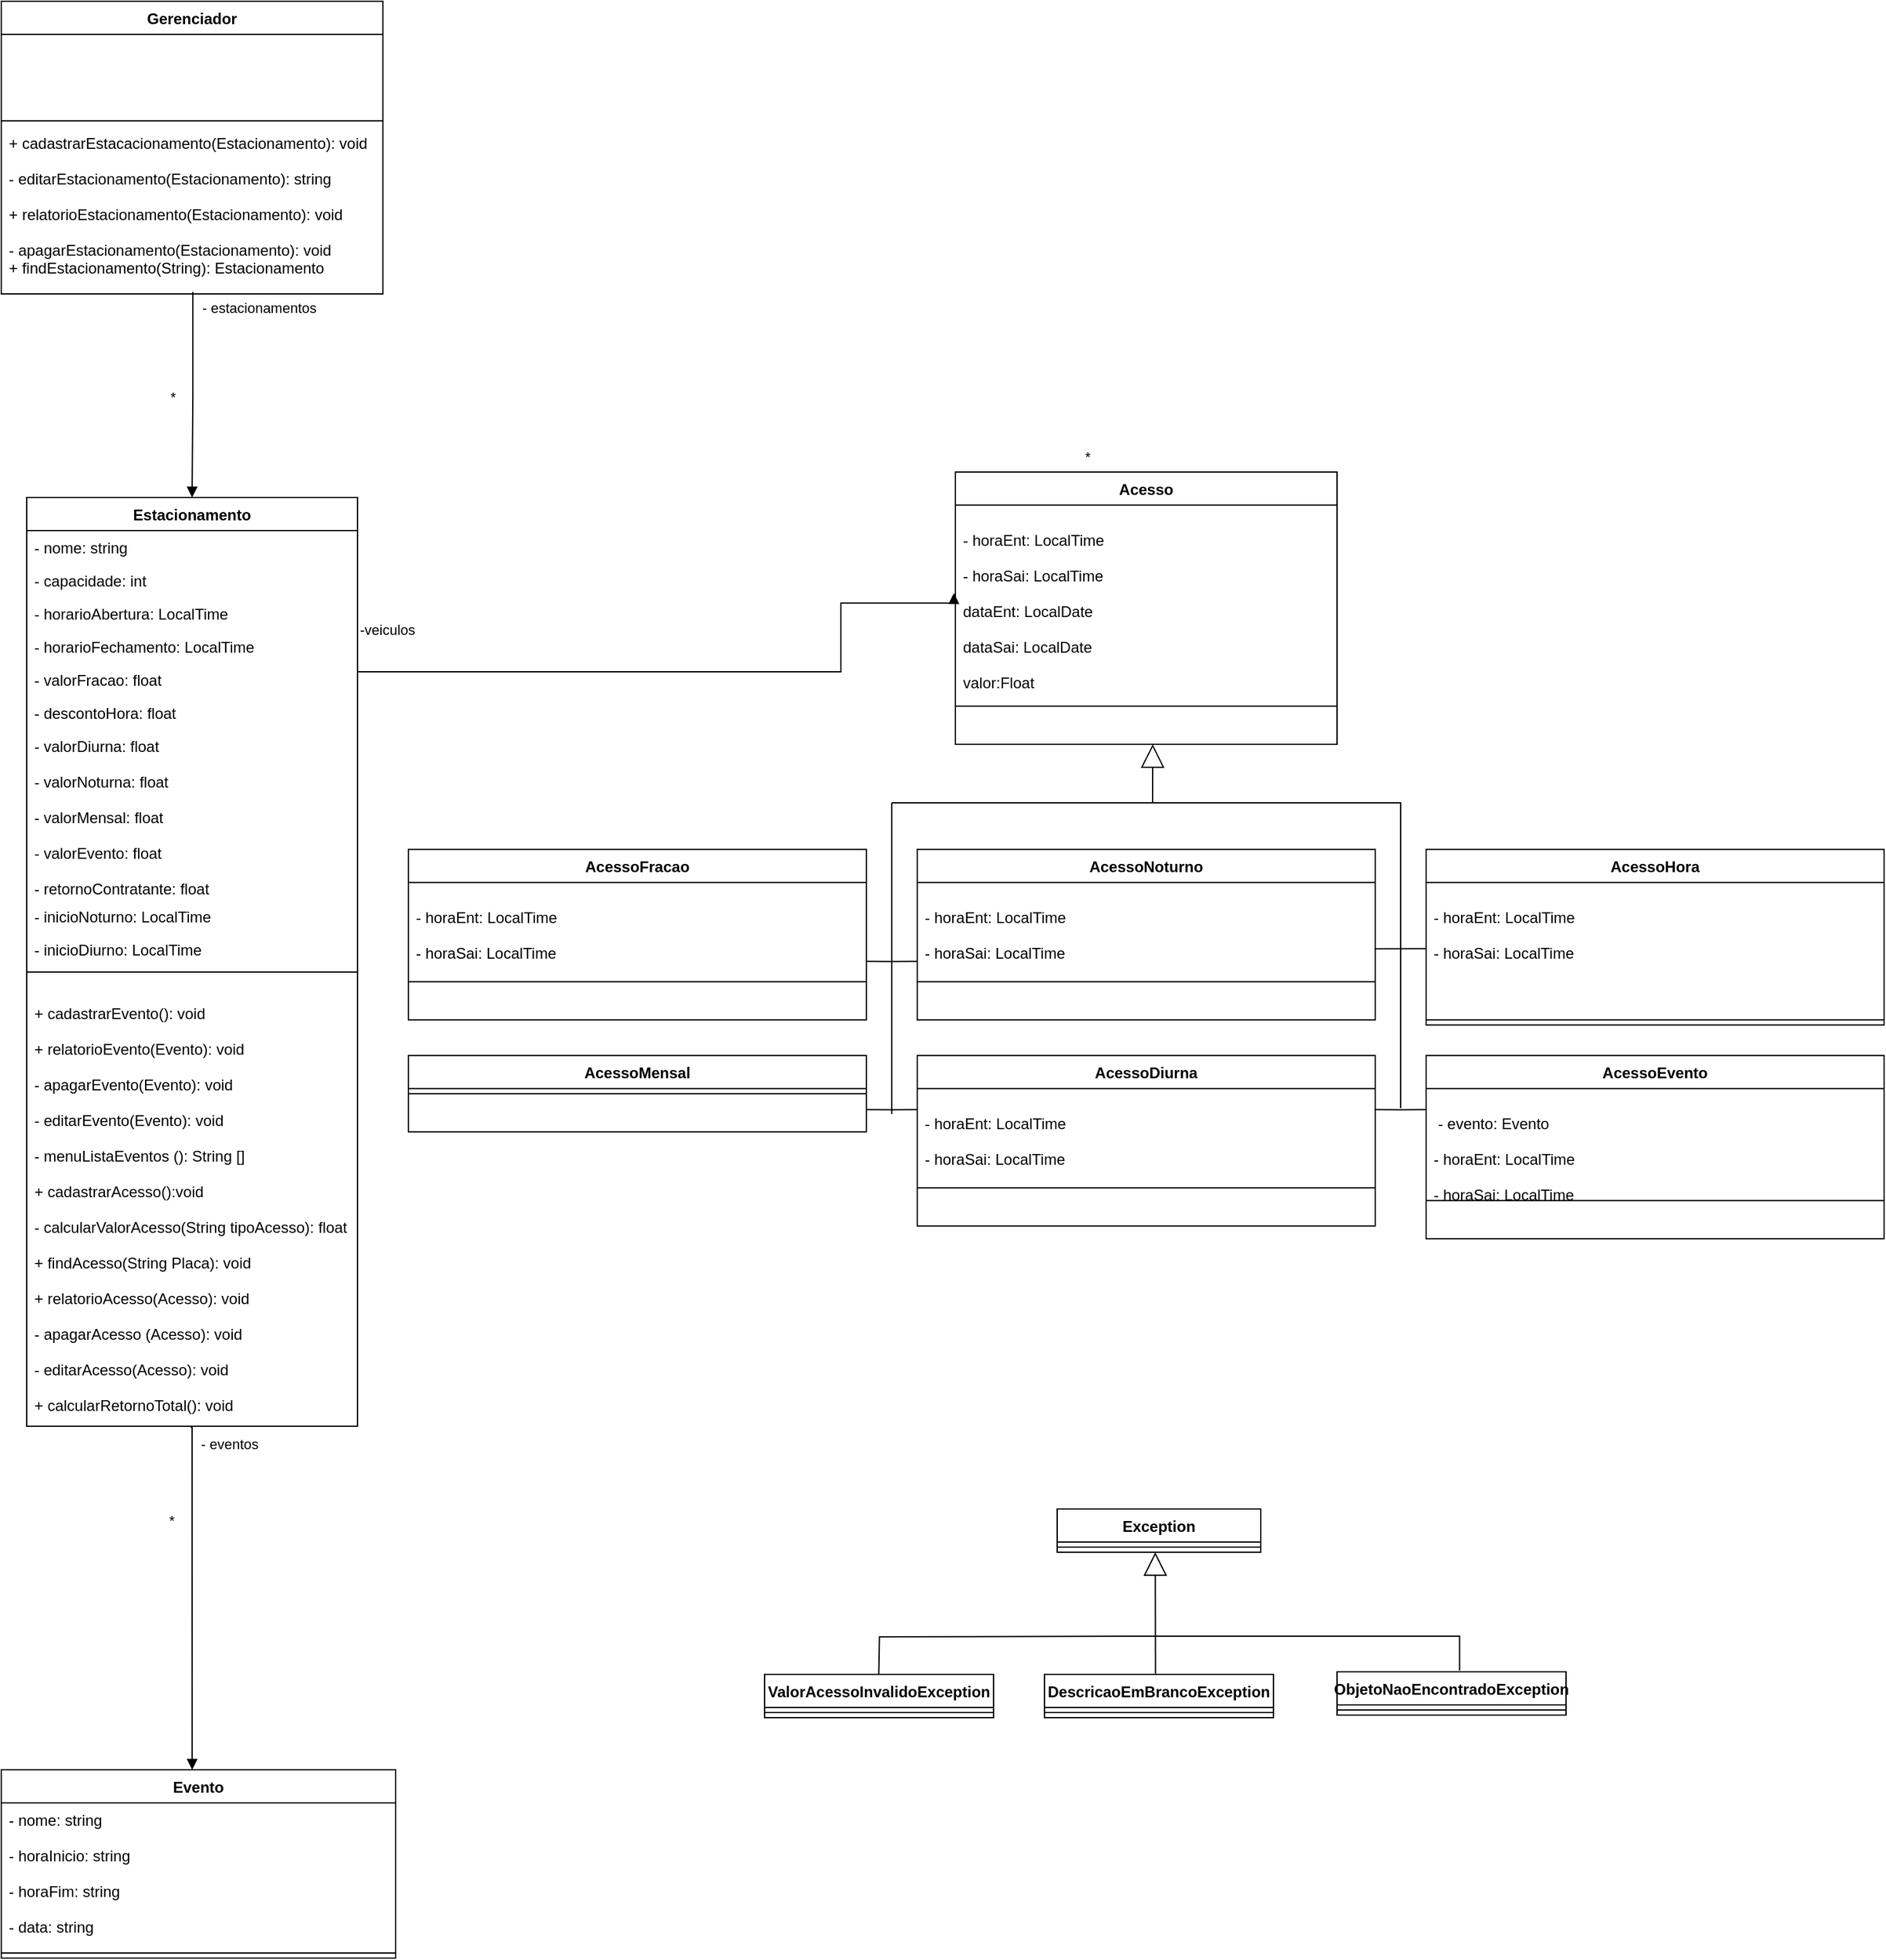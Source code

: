 <mxfile version="20.2.8" type="device" pages="2"><diagram id="n3HsWPKC9BcfrFoE6lrO" name="Classes"><mxGraphModel dx="2410" dy="1895" grid="1" gridSize="10" guides="1" tooltips="1" connect="1" arrows="1" fold="1" page="1" pageScale="1" pageWidth="827" pageHeight="1169" math="0" shadow="0"><root><mxCell id="0"/><mxCell id="1" parent="0"/><mxCell id="VxP2XsV1p8CQdQtkffWP-2" value="Estacionamento&#10;" style="swimlane;fontStyle=1;align=center;verticalAlign=top;childLayout=stackLayout;horizontal=1;startSize=26;horizontalStack=0;resizeParent=1;resizeParentMax=0;resizeLast=0;collapsible=1;marginBottom=0;" parent="1" vertex="1"><mxGeometry y="-210" width="260" height="730" as="geometry"/></mxCell><mxCell id="VxP2XsV1p8CQdQtkffWP-3" value="- nome: string" style="text;strokeColor=none;fillColor=none;align=left;verticalAlign=top;spacingLeft=4;spacingRight=4;overflow=hidden;rotatable=0;points=[[0,0.5],[1,0.5]];portConstraint=eastwest;" parent="VxP2XsV1p8CQdQtkffWP-2" vertex="1"><mxGeometry y="26" width="260" height="26" as="geometry"/></mxCell><mxCell id="VxP2XsV1p8CQdQtkffWP-10" value="- capacidade: int&#10;" style="text;strokeColor=none;fillColor=none;align=left;verticalAlign=top;spacingLeft=4;spacingRight=4;overflow=hidden;rotatable=0;points=[[0,0.5],[1,0.5]];portConstraint=eastwest;" parent="VxP2XsV1p8CQdQtkffWP-2" vertex="1"><mxGeometry y="52" width="260" height="26" as="geometry"/></mxCell><mxCell id="VxP2XsV1p8CQdQtkffWP-11" value="- horarioAbertura: LocalTime" style="text;strokeColor=none;fillColor=none;align=left;verticalAlign=top;spacingLeft=4;spacingRight=4;overflow=hidden;rotatable=0;points=[[0,0.5],[1,0.5]];portConstraint=eastwest;" parent="VxP2XsV1p8CQdQtkffWP-2" vertex="1"><mxGeometry y="78" width="260" height="26" as="geometry"/></mxCell><mxCell id="OJVXcZlJsAUgDRDbPujy-1" value="- horarioFechamento: LocalTime" style="text;strokeColor=none;fillColor=none;align=left;verticalAlign=top;spacingLeft=4;spacingRight=4;overflow=hidden;rotatable=0;points=[[0,0.5],[1,0.5]];portConstraint=eastwest;" parent="VxP2XsV1p8CQdQtkffWP-2" vertex="1"><mxGeometry y="104" width="260" height="26" as="geometry"/></mxCell><mxCell id="VxP2XsV1p8CQdQtkffWP-13" value="- valorFracao: float&#10;" style="text;strokeColor=none;fillColor=none;align=left;verticalAlign=top;spacingLeft=4;spacingRight=4;overflow=hidden;rotatable=0;points=[[0,0.5],[1,0.5]];portConstraint=eastwest;" parent="VxP2XsV1p8CQdQtkffWP-2" vertex="1"><mxGeometry y="130" width="260" height="26" as="geometry"/></mxCell><mxCell id="VxP2XsV1p8CQdQtkffWP-14" value="- descontoHora: float" style="text;strokeColor=none;fillColor=none;align=left;verticalAlign=top;spacingLeft=4;spacingRight=4;overflow=hidden;rotatable=0;points=[[0,0.5],[1,0.5]];portConstraint=eastwest;" parent="VxP2XsV1p8CQdQtkffWP-2" vertex="1"><mxGeometry y="156" width="260" height="26" as="geometry"/></mxCell><mxCell id="VxP2XsV1p8CQdQtkffWP-12" value="- valorDiurna: float&#10;&#10;- valorNoturna: float&#10;&#10;- valorMensal: float&#10;&#10;- valorEvento: float&#10;&#10;- retornoContratante: float&#10;&#10;" style="text;strokeColor=none;fillColor=none;align=left;verticalAlign=top;spacingLeft=4;spacingRight=4;overflow=hidden;rotatable=0;points=[[0,0.5],[1,0.5]];portConstraint=eastwest;" parent="VxP2XsV1p8CQdQtkffWP-2" vertex="1"><mxGeometry y="182" width="260" height="134" as="geometry"/></mxCell><mxCell id="zof1cizepwJFF0A06KsF-2" value="- inicioNoturno: LocalTime" style="text;strokeColor=none;fillColor=none;align=left;verticalAlign=top;spacingLeft=4;spacingRight=4;overflow=hidden;rotatable=0;points=[[0,0.5],[1,0.5]];portConstraint=eastwest;" parent="VxP2XsV1p8CQdQtkffWP-2" vertex="1"><mxGeometry y="316" width="260" height="26" as="geometry"/></mxCell><mxCell id="zof1cizepwJFF0A06KsF-1" value="- inicioDiurno: LocalTime" style="text;strokeColor=none;fillColor=none;align=left;verticalAlign=top;spacingLeft=4;spacingRight=4;overflow=hidden;rotatable=0;points=[[0,0.5],[1,0.5]];portConstraint=eastwest;" parent="VxP2XsV1p8CQdQtkffWP-2" vertex="1"><mxGeometry y="342" width="260" height="26" as="geometry"/></mxCell><mxCell id="VxP2XsV1p8CQdQtkffWP-4" value="" style="line;strokeWidth=1;fillColor=none;align=left;verticalAlign=middle;spacingTop=-1;spacingLeft=3;spacingRight=3;rotatable=0;labelPosition=right;points=[];portConstraint=eastwest;" parent="VxP2XsV1p8CQdQtkffWP-2" vertex="1"><mxGeometry y="368" width="260" height="10" as="geometry"/></mxCell><mxCell id="VxP2XsV1p8CQdQtkffWP-5" value="&#10;+ cadastrarEvento(): void&#10;&#10;+ relatorioEvento(Evento): void&#10;&#10;- apagarEvento(Evento): void&#10;&#10;- editarEvento(Evento): void&#10;&#10;- menuListaEventos (): String []&#10;&#10;+ cadastrarAcesso():void&#10;&#10;- calcularValorAcesso(String tipoAcesso): float&#10;&#10;+ findAcesso(String Placa): void&#10;&#10;+ relatorioAcesso(Acesso): void&#10;&#10;- apagarAcesso (Acesso): void&#10;&#10;- editarAcesso(Acesso): void&#10;&#10;+ calcularRetornoTotal(): void" style="text;strokeColor=none;fillColor=none;align=left;verticalAlign=top;spacingLeft=4;spacingRight=4;overflow=hidden;rotatable=0;points=[[0,0.5],[1,0.5]];portConstraint=eastwest;" parent="VxP2XsV1p8CQdQtkffWP-2" vertex="1"><mxGeometry y="378" width="260" height="352" as="geometry"/></mxCell><mxCell id="y3Uu669ifDR9-FXE01mr-2" value="Acesso" style="swimlane;fontStyle=1;align=center;verticalAlign=top;childLayout=stackLayout;horizontal=1;startSize=26;horizontalStack=0;resizeParent=1;resizeParentMax=0;resizeLast=0;collapsible=1;marginBottom=0;" parent="1" vertex="1"><mxGeometry x="730" y="-230" width="300" height="214" as="geometry"/></mxCell><mxCell id="y3Uu669ifDR9-FXE01mr-3" value="&#10;- horaEnt: LocalTime&#10;&#10;- horaSai: LocalTime&#10;&#10;dataEnt: LocalDate&#10;&#10;dataSai: LocalDate&#10;&#10;valor:Float" style="text;strokeColor=none;fillColor=none;align=left;verticalAlign=top;spacingLeft=4;spacingRight=4;overflow=hidden;rotatable=0;points=[[0,0.5],[1,0.5]];portConstraint=eastwest;" parent="y3Uu669ifDR9-FXE01mr-2" vertex="1"><mxGeometry y="26" width="300" height="154" as="geometry"/></mxCell><mxCell id="y3Uu669ifDR9-FXE01mr-4" value="" style="line;strokeWidth=1;fillColor=none;align=left;verticalAlign=middle;spacingTop=-1;spacingLeft=3;spacingRight=3;rotatable=0;labelPosition=right;points=[];portConstraint=eastwest;" parent="y3Uu669ifDR9-FXE01mr-2" vertex="1"><mxGeometry y="180" width="300" height="8" as="geometry"/></mxCell><mxCell id="y3Uu669ifDR9-FXE01mr-5" value="&#10;&#10;" style="text;strokeColor=none;fillColor=none;align=left;verticalAlign=top;spacingLeft=4;spacingRight=4;overflow=hidden;rotatable=0;points=[[0,0.5],[1,0.5]];portConstraint=eastwest;" parent="y3Uu669ifDR9-FXE01mr-2" vertex="1"><mxGeometry y="188" width="300" height="26" as="geometry"/></mxCell><mxCell id="y3Uu669ifDR9-FXE01mr-6" value="-veiculos" style="endArrow=block;endFill=1;html=1;edgeStyle=orthogonalEdgeStyle;align=left;verticalAlign=top;rounded=0;exitX=1;exitY=0.5;exitDx=0;exitDy=0;entryX=-0.004;entryY=0.449;entryDx=0;entryDy=0;entryPerimeter=0;" parent="1" source="VxP2XsV1p8CQdQtkffWP-11" target="y3Uu669ifDR9-FXE01mr-3" edge="1"><mxGeometry x="-1" relative="1" as="geometry"><mxPoint x="180" y="140" as="sourcePoint"/><mxPoint x="710" y="-90" as="targetPoint"/><Array as="points"><mxPoint x="260" y="-73"/><mxPoint x="640" y="-73"/><mxPoint x="640" y="-127"/><mxPoint x="729" y="-127"/></Array></mxGeometry></mxCell><mxCell id="y3Uu669ifDR9-FXE01mr-7" value="*" style="edgeLabel;resizable=0;html=1;align=left;verticalAlign=bottom;" parent="y3Uu669ifDR9-FXE01mr-6" connectable="0" vertex="1"><mxGeometry x="-1" relative="1" as="geometry"><mxPoint x="570" y="-115" as="offset"/></mxGeometry></mxCell><mxCell id="y3Uu669ifDR9-FXE01mr-8" value="AcessoFracao" style="swimlane;fontStyle=1;align=center;verticalAlign=top;childLayout=stackLayout;horizontal=1;startSize=26;horizontalStack=0;resizeParent=1;resizeParentMax=0;resizeLast=0;collapsible=1;marginBottom=0;" parent="1" vertex="1"><mxGeometry x="300" y="66.67" width="360" height="134" as="geometry"/></mxCell><mxCell id="y3Uu669ifDR9-FXE01mr-9" value="&#10;- horaEnt: LocalTime&#10;&#10;- horaSai: LocalTime" style="text;strokeColor=none;fillColor=none;align=left;verticalAlign=top;spacingLeft=4;spacingRight=4;overflow=hidden;rotatable=0;points=[[0,0.5],[1,0.5]];portConstraint=eastwest;" parent="y3Uu669ifDR9-FXE01mr-8" vertex="1"><mxGeometry y="26" width="360" height="74" as="geometry"/></mxCell><mxCell id="y3Uu669ifDR9-FXE01mr-10" value="" style="line;strokeWidth=1;fillColor=none;align=left;verticalAlign=middle;spacingTop=-1;spacingLeft=3;spacingRight=3;rotatable=0;labelPosition=right;points=[];portConstraint=eastwest;" parent="y3Uu669ifDR9-FXE01mr-8" vertex="1"><mxGeometry y="100" width="360" height="8" as="geometry"/></mxCell><mxCell id="y3Uu669ifDR9-FXE01mr-11" value="&#10;&#10;" style="text;strokeColor=none;fillColor=none;align=left;verticalAlign=top;spacingLeft=4;spacingRight=4;overflow=hidden;rotatable=0;points=[[0,0.5],[1,0.5]];portConstraint=eastwest;" parent="y3Uu669ifDR9-FXE01mr-8" vertex="1"><mxGeometry y="108" width="360" height="26" as="geometry"/></mxCell><mxCell id="y3Uu669ifDR9-FXE01mr-12" value="AcessoNoturno" style="swimlane;fontStyle=1;align=center;verticalAlign=top;childLayout=stackLayout;horizontal=1;startSize=26;horizontalStack=0;resizeParent=1;resizeParentMax=0;resizeLast=0;collapsible=1;marginBottom=0;" parent="1" vertex="1"><mxGeometry x="700" y="66.67" width="360" height="134" as="geometry"><mxRectangle x="700" y="114.67" width="130" height="30" as="alternateBounds"/></mxGeometry></mxCell><mxCell id="y3Uu669ifDR9-FXE01mr-13" value="&#10;- horaEnt: LocalTime&#10;&#10;- horaSai: LocalTime" style="text;strokeColor=none;fillColor=none;align=left;verticalAlign=top;spacingLeft=4;spacingRight=4;overflow=hidden;rotatable=0;points=[[0,0.5],[1,0.5]];portConstraint=eastwest;" parent="y3Uu669ifDR9-FXE01mr-12" vertex="1"><mxGeometry y="26" width="360" height="74" as="geometry"/></mxCell><mxCell id="y3Uu669ifDR9-FXE01mr-14" value="" style="line;strokeWidth=1;fillColor=none;align=left;verticalAlign=middle;spacingTop=-1;spacingLeft=3;spacingRight=3;rotatable=0;labelPosition=right;points=[];portConstraint=eastwest;" parent="y3Uu669ifDR9-FXE01mr-12" vertex="1"><mxGeometry y="100" width="360" height="8" as="geometry"/></mxCell><mxCell id="y3Uu669ifDR9-FXE01mr-15" value="&#10;&#10;" style="text;strokeColor=none;fillColor=none;align=left;verticalAlign=top;spacingLeft=4;spacingRight=4;overflow=hidden;rotatable=0;points=[[0,0.5],[1,0.5]];portConstraint=eastwest;" parent="y3Uu669ifDR9-FXE01mr-12" vertex="1"><mxGeometry y="108" width="360" height="26" as="geometry"/></mxCell><mxCell id="y3Uu669ifDR9-FXE01mr-16" value="AcessoHora" style="swimlane;fontStyle=1;align=center;verticalAlign=top;childLayout=stackLayout;horizontal=1;startSize=26;horizontalStack=0;resizeParent=1;resizeParentMax=0;resizeLast=0;collapsible=1;marginBottom=0;" parent="1" vertex="1"><mxGeometry x="1100" y="66.67" width="360" height="138" as="geometry"><mxRectangle x="1100" y="114.67" width="110" height="30" as="alternateBounds"/></mxGeometry></mxCell><mxCell id="y3Uu669ifDR9-FXE01mr-17" value="&#10;- horaEnt: LocalTime&#10;&#10;- horaSai: LocalTime" style="text;strokeColor=none;fillColor=none;align=left;verticalAlign=top;spacingLeft=4;spacingRight=4;overflow=hidden;rotatable=0;points=[[0,0.5],[1,0.5]];portConstraint=eastwest;" parent="y3Uu669ifDR9-FXE01mr-16" vertex="1"><mxGeometry y="26" width="360" height="104" as="geometry"/></mxCell><mxCell id="y3Uu669ifDR9-FXE01mr-18" value="" style="line;strokeWidth=1;fillColor=none;align=left;verticalAlign=middle;spacingTop=-1;spacingLeft=3;spacingRight=3;rotatable=0;labelPosition=right;points=[];portConstraint=eastwest;" parent="y3Uu669ifDR9-FXE01mr-16" vertex="1"><mxGeometry y="130" width="360" height="8" as="geometry"/></mxCell><mxCell id="y3Uu669ifDR9-FXE01mr-20" value="AcessoMensal" style="swimlane;fontStyle=1;align=center;verticalAlign=top;childLayout=stackLayout;horizontal=1;startSize=26;horizontalStack=0;resizeParent=1;resizeParentMax=0;resizeLast=0;collapsible=1;marginBottom=0;" parent="1" vertex="1"><mxGeometry x="300" y="228.67" width="360" height="60" as="geometry"/></mxCell><mxCell id="y3Uu669ifDR9-FXE01mr-22" value="" style="line;strokeWidth=1;fillColor=none;align=left;verticalAlign=middle;spacingTop=-1;spacingLeft=3;spacingRight=3;rotatable=0;labelPosition=right;points=[];portConstraint=eastwest;" parent="y3Uu669ifDR9-FXE01mr-20" vertex="1"><mxGeometry y="26" width="360" height="8" as="geometry"/></mxCell><mxCell id="y3Uu669ifDR9-FXE01mr-23" value="&#10;&#10;" style="text;strokeColor=none;fillColor=none;align=left;verticalAlign=top;spacingLeft=4;spacingRight=4;overflow=hidden;rotatable=0;points=[[0,0.5],[1,0.5]];portConstraint=eastwest;" parent="y3Uu669ifDR9-FXE01mr-20" vertex="1"><mxGeometry y="34" width="360" height="26" as="geometry"/></mxCell><mxCell id="y3Uu669ifDR9-FXE01mr-24" value="AcessoDiurna" style="swimlane;fontStyle=1;align=center;verticalAlign=top;childLayout=stackLayout;horizontal=1;startSize=26;horizontalStack=0;resizeParent=1;resizeParentMax=0;resizeLast=0;collapsible=1;marginBottom=0;" parent="1" vertex="1"><mxGeometry x="700" y="228.67" width="360" height="134" as="geometry"/></mxCell><mxCell id="y3Uu669ifDR9-FXE01mr-25" value="&#10;- horaEnt: LocalTime&#10;&#10;- horaSai: LocalTime" style="text;strokeColor=none;fillColor=none;align=left;verticalAlign=top;spacingLeft=4;spacingRight=4;overflow=hidden;rotatable=0;points=[[0,0.5],[1,0.5]];portConstraint=eastwest;" parent="y3Uu669ifDR9-FXE01mr-24" vertex="1"><mxGeometry y="26" width="360" height="74" as="geometry"/></mxCell><mxCell id="y3Uu669ifDR9-FXE01mr-26" value="" style="line;strokeWidth=1;fillColor=none;align=left;verticalAlign=middle;spacingTop=-1;spacingLeft=3;spacingRight=3;rotatable=0;labelPosition=right;points=[];portConstraint=eastwest;" parent="y3Uu669ifDR9-FXE01mr-24" vertex="1"><mxGeometry y="100" width="360" height="8" as="geometry"/></mxCell><mxCell id="y3Uu669ifDR9-FXE01mr-27" value="&#10;&#10;" style="text;strokeColor=none;fillColor=none;align=left;verticalAlign=top;spacingLeft=4;spacingRight=4;overflow=hidden;rotatable=0;points=[[0,0.5],[1,0.5]];portConstraint=eastwest;" parent="y3Uu669ifDR9-FXE01mr-24" vertex="1"><mxGeometry y="108" width="360" height="26" as="geometry"/></mxCell><mxCell id="y3Uu669ifDR9-FXE01mr-28" value="AcessoEvento" style="swimlane;fontStyle=1;align=center;verticalAlign=top;childLayout=stackLayout;horizontal=1;startSize=26;horizontalStack=0;resizeParent=1;resizeParentMax=0;resizeLast=0;collapsible=1;marginBottom=0;" parent="1" vertex="1"><mxGeometry x="1100" y="228.67" width="360" height="144" as="geometry"/></mxCell><mxCell id="y3Uu669ifDR9-FXE01mr-29" value="&#10; - evento: Evento&#10;&#10;- horaEnt: LocalTime&#10;&#10;- horaSai: LocalTime" style="text;strokeColor=none;fillColor=none;align=left;verticalAlign=top;spacingLeft=4;spacingRight=4;overflow=hidden;rotatable=0;points=[[0,0.5],[1,0.5]];portConstraint=eastwest;" parent="y3Uu669ifDR9-FXE01mr-28" vertex="1"><mxGeometry y="26" width="360" height="84" as="geometry"/></mxCell><mxCell id="y3Uu669ifDR9-FXE01mr-30" value="" style="line;strokeWidth=1;fillColor=none;align=left;verticalAlign=middle;spacingTop=-1;spacingLeft=3;spacingRight=3;rotatable=0;labelPosition=right;points=[];portConstraint=eastwest;" parent="y3Uu669ifDR9-FXE01mr-28" vertex="1"><mxGeometry y="110" width="360" height="8" as="geometry"/></mxCell><mxCell id="y3Uu669ifDR9-FXE01mr-31" value="&#10;&#10;" style="text;strokeColor=none;fillColor=none;align=left;verticalAlign=top;spacingLeft=4;spacingRight=4;overflow=hidden;rotatable=0;points=[[0,0.5],[1,0.5]];portConstraint=eastwest;" parent="y3Uu669ifDR9-FXE01mr-28" vertex="1"><mxGeometry y="118" width="360" height="26" as="geometry"/></mxCell><mxCell id="y3Uu669ifDR9-FXE01mr-32" value="Evento" style="swimlane;fontStyle=1;align=center;verticalAlign=top;childLayout=stackLayout;horizontal=1;startSize=26;horizontalStack=0;resizeParent=1;resizeParentMax=0;resizeLast=0;collapsible=1;marginBottom=0;" parent="1" vertex="1"><mxGeometry x="-20" y="790" width="310" height="148" as="geometry"/></mxCell><mxCell id="y3Uu669ifDR9-FXE01mr-33" value="- nome: string&#10;&#10;- horaInicio: string&#10;&#10;- horaFim: string&#10;&#10;- data: string" style="text;strokeColor=none;fillColor=none;align=left;verticalAlign=top;spacingLeft=4;spacingRight=4;overflow=hidden;rotatable=0;points=[[0,0.5],[1,0.5]];portConstraint=eastwest;" parent="y3Uu669ifDR9-FXE01mr-32" vertex="1"><mxGeometry y="26" width="310" height="114" as="geometry"/></mxCell><mxCell id="y3Uu669ifDR9-FXE01mr-34" value="" style="line;strokeWidth=1;fillColor=none;align=left;verticalAlign=middle;spacingTop=-1;spacingLeft=3;spacingRight=3;rotatable=0;labelPosition=right;points=[];portConstraint=eastwest;" parent="y3Uu669ifDR9-FXE01mr-32" vertex="1"><mxGeometry y="140" width="310" height="8" as="geometry"/></mxCell><mxCell id="y3Uu669ifDR9-FXE01mr-39" value="&lt;br&gt;" style="endArrow=block;endSize=16;endFill=0;html=1;rounded=0;entryX=0.517;entryY=0.998;entryDx=0;entryDy=0;entryPerimeter=0;" parent="1" target="y3Uu669ifDR9-FXE01mr-5" edge="1"><mxGeometry x="-0.169" y="-170" width="160" relative="1" as="geometry"><mxPoint x="885" y="30" as="sourcePoint"/><mxPoint x="885.4" y="59.996" as="targetPoint"/><mxPoint as="offset"/></mxGeometry></mxCell><mxCell id="y3Uu669ifDR9-FXE01mr-41" value="" style="endArrow=none;html=1;edgeStyle=orthogonalEdgeStyle;rounded=0;" parent="1" edge="1"><mxGeometry relative="1" as="geometry"><mxPoint x="680" y="30" as="sourcePoint"/><mxPoint x="680" y="274.67" as="targetPoint"/></mxGeometry></mxCell><mxCell id="y3Uu669ifDR9-FXE01mr-44" value="" style="endArrow=none;html=1;edgeStyle=orthogonalEdgeStyle;rounded=0;" parent="1" edge="1"><mxGeometry relative="1" as="geometry"><mxPoint x="1030" y="30" as="sourcePoint"/><mxPoint x="1080" y="270" as="targetPoint"/><Array as="points"><mxPoint x="1030" y="30"/><mxPoint x="1080" y="30"/></Array></mxGeometry></mxCell><mxCell id="y3Uu669ifDR9-FXE01mr-45" value="" style="endArrow=none;html=1;edgeStyle=orthogonalEdgeStyle;rounded=0;" parent="1" edge="1"><mxGeometry relative="1" as="geometry"><mxPoint x="680" y="30" as="sourcePoint"/><mxPoint x="1050" y="30" as="targetPoint"/><Array as="points"><mxPoint x="830" y="30"/><mxPoint x="830" y="30"/></Array></mxGeometry></mxCell><mxCell id="y3Uu669ifDR9-FXE01mr-46" value="" style="endArrow=none;html=1;edgeStyle=orthogonalEdgeStyle;rounded=0;" parent="1" edge="1"><mxGeometry relative="1" as="geometry"><mxPoint x="660" y="271.17" as="sourcePoint"/><mxPoint x="700" y="271.17" as="targetPoint"/><Array as="points"><mxPoint x="680" y="271.17"/><mxPoint x="680" y="271.17"/></Array></mxGeometry></mxCell><mxCell id="y3Uu669ifDR9-FXE01mr-48" value="" style="endArrow=none;html=1;edgeStyle=orthogonalEdgeStyle;rounded=0;" parent="1" edge="1"><mxGeometry relative="1" as="geometry"><mxPoint x="660" y="154.67" as="sourcePoint"/><mxPoint x="700" y="154.67" as="targetPoint"/><Array as="points"><mxPoint x="680" y="154.67"/><mxPoint x="680" y="154.67"/></Array></mxGeometry></mxCell><mxCell id="y3Uu669ifDR9-FXE01mr-49" value="" style="endArrow=none;html=1;edgeStyle=orthogonalEdgeStyle;rounded=0;" parent="1" edge="1"><mxGeometry relative="1" as="geometry"><mxPoint x="1060" y="271.17" as="sourcePoint"/><mxPoint x="1100" y="271.17" as="targetPoint"/><Array as="points"><mxPoint x="1080" y="271.17"/><mxPoint x="1080" y="271.17"/></Array></mxGeometry></mxCell><mxCell id="y3Uu669ifDR9-FXE01mr-50" value="" style="endArrow=none;html=1;edgeStyle=orthogonalEdgeStyle;rounded=0;entryX=0;entryY=0.5;entryDx=0;entryDy=0;exitX=1;exitY=0.5;exitDx=0;exitDy=0;" parent="1" source="y3Uu669ifDR9-FXE01mr-13" target="y3Uu669ifDR9-FXE01mr-17" edge="1"><mxGeometry relative="1" as="geometry"><mxPoint x="1020" y="153.67" as="sourcePoint"/><mxPoint x="920" y="184.67" as="targetPoint"/><Array as="points"><mxPoint x="1060" y="145"/></Array></mxGeometry></mxCell><mxCell id="y3Uu669ifDR9-FXE01mr-51" value="- eventos" style="endArrow=block;endFill=1;html=1;edgeStyle=orthogonalEdgeStyle;align=left;verticalAlign=top;rounded=0;entryX=0.484;entryY=0;entryDx=0;entryDy=0;exitX=0.495;exitY=1.002;exitDx=0;exitDy=0;exitPerimeter=0;entryPerimeter=0;" parent="1" source="VxP2XsV1p8CQdQtkffWP-5" target="y3Uu669ifDR9-FXE01mr-32" edge="1"><mxGeometry x="-1" y="-6" relative="1" as="geometry"><mxPoint x="720" y="260" as="sourcePoint"/><mxPoint x="670" y="280" as="targetPoint"/><Array as="points"><mxPoint x="130" y="521"/></Array><mxPoint x="6" y="-6" as="offset"/></mxGeometry></mxCell><mxCell id="y3Uu669ifDR9-FXE01mr-52" value="*" style="edgeLabel;resizable=0;html=1;align=left;verticalAlign=bottom;" parent="y3Uu669ifDR9-FXE01mr-51" connectable="0" vertex="1"><mxGeometry x="-1" relative="1" as="geometry"><mxPoint x="-19" y="82" as="offset"/></mxGeometry></mxCell><mxCell id="y3Uu669ifDR9-FXE01mr-57" value="Gerenciador&#10;" style="swimlane;fontStyle=1;align=center;verticalAlign=top;childLayout=stackLayout;horizontal=1;startSize=26;horizontalStack=0;resizeParent=1;resizeParentMax=0;resizeLast=0;collapsible=1;marginBottom=0;" parent="1" vertex="1"><mxGeometry x="-20" y="-600" width="300" height="230" as="geometry"/></mxCell><mxCell id="y3Uu669ifDR9-FXE01mr-58" value="&#10;&#10;" style="text;strokeColor=none;fillColor=none;align=left;verticalAlign=top;spacingLeft=4;spacingRight=4;overflow=hidden;rotatable=0;points=[[0,0.5],[1,0.5]];portConstraint=eastwest;" parent="y3Uu669ifDR9-FXE01mr-57" vertex="1"><mxGeometry y="26" width="300" height="64" as="geometry"/></mxCell><mxCell id="y3Uu669ifDR9-FXE01mr-59" value="" style="line;strokeWidth=1;fillColor=none;align=left;verticalAlign=middle;spacingTop=-1;spacingLeft=3;spacingRight=3;rotatable=0;labelPosition=right;points=[];portConstraint=eastwest;" parent="y3Uu669ifDR9-FXE01mr-57" vertex="1"><mxGeometry y="90" width="300" height="8" as="geometry"/></mxCell><mxCell id="y3Uu669ifDR9-FXE01mr-60" value="+ cadastrarEstacacionamento(Estacionamento): void&#10;&#10;- editarEstacionamento(Estacionamento): string&#10;&#10;+ relatorioEstacionamento(Estacionamento): void&#10;&#10;- apagarEstacionamento(Estacionamento): void&#10;+ findEstacionamento(String): Estacionamento" style="text;strokeColor=none;fillColor=none;align=left;verticalAlign=top;spacingLeft=4;spacingRight=4;overflow=hidden;rotatable=0;points=[[0,0.5],[1,0.5]];portConstraint=eastwest;" parent="y3Uu669ifDR9-FXE01mr-57" vertex="1"><mxGeometry y="98" width="300" height="132" as="geometry"/></mxCell><mxCell id="y3Uu669ifDR9-FXE01mr-61" value="- estacionamentos" style="endArrow=block;endFill=1;html=1;edgeStyle=orthogonalEdgeStyle;align=left;verticalAlign=top;rounded=0;exitX=0.502;exitY=0.988;exitDx=0;exitDy=0;exitPerimeter=0;entryX=0.5;entryY=0;entryDx=0;entryDy=0;" parent="1" source="y3Uu669ifDR9-FXE01mr-60" target="VxP2XsV1p8CQdQtkffWP-2" edge="1"><mxGeometry x="-1" y="5" relative="1" as="geometry"><mxPoint x="120" y="-250" as="sourcePoint"/><mxPoint x="280" y="-250" as="targetPoint"/><mxPoint as="offset"/><Array as="points"><mxPoint x="130" y="-291"/></Array></mxGeometry></mxCell><mxCell id="y3Uu669ifDR9-FXE01mr-62" value="*" style="edgeLabel;resizable=0;html=1;align=left;verticalAlign=bottom;" parent="y3Uu669ifDR9-FXE01mr-61" connectable="0" vertex="1"><mxGeometry x="-1" relative="1" as="geometry"><mxPoint x="-20" y="91" as="offset"/></mxGeometry></mxCell><mxCell id="S6cdeUN0Ltoxn5ogRwKx-1" value="ValorAcessoInvalidoException" style="swimlane;fontStyle=1;align=center;verticalAlign=top;childLayout=stackLayout;horizontal=1;startSize=26;horizontalStack=0;resizeParent=1;resizeParentMax=0;resizeLast=0;collapsible=1;marginBottom=0;" vertex="1" parent="1"><mxGeometry x="580" y="715" width="180" height="34" as="geometry"/></mxCell><mxCell id="S6cdeUN0Ltoxn5ogRwKx-3" value="" style="line;strokeWidth=1;fillColor=none;align=left;verticalAlign=middle;spacingTop=-1;spacingLeft=3;spacingRight=3;rotatable=0;labelPosition=right;points=[];portConstraint=eastwest;strokeColor=inherit;" vertex="1" parent="S6cdeUN0Ltoxn5ogRwKx-1"><mxGeometry y="26" width="180" height="8" as="geometry"/></mxCell><mxCell id="S6cdeUN0Ltoxn5ogRwKx-5" value="DescricaoEmBrancoException" style="swimlane;fontStyle=1;align=center;verticalAlign=top;childLayout=stackLayout;horizontal=1;startSize=26;horizontalStack=0;resizeParent=1;resizeParentMax=0;resizeLast=0;collapsible=1;marginBottom=0;" vertex="1" parent="1"><mxGeometry x="800" y="715" width="180" height="34" as="geometry"/></mxCell><mxCell id="S6cdeUN0Ltoxn5ogRwKx-7" value="" style="line;strokeWidth=1;fillColor=none;align=left;verticalAlign=middle;spacingTop=-1;spacingLeft=3;spacingRight=3;rotatable=0;labelPosition=right;points=[];portConstraint=eastwest;strokeColor=inherit;" vertex="1" parent="S6cdeUN0Ltoxn5ogRwKx-5"><mxGeometry y="26" width="180" height="8" as="geometry"/></mxCell><mxCell id="S6cdeUN0Ltoxn5ogRwKx-9" value="ObjetoNaoEncontradoException" style="swimlane;fontStyle=1;align=center;verticalAlign=top;childLayout=stackLayout;horizontal=1;startSize=26;horizontalStack=0;resizeParent=1;resizeParentMax=0;resizeLast=0;collapsible=1;marginBottom=0;" vertex="1" parent="1"><mxGeometry x="1030" y="713" width="180" height="34" as="geometry"/></mxCell><mxCell id="S6cdeUN0Ltoxn5ogRwKx-11" value="" style="line;strokeWidth=1;fillColor=none;align=left;verticalAlign=middle;spacingTop=-1;spacingLeft=3;spacingRight=3;rotatable=0;labelPosition=right;points=[];portConstraint=eastwest;strokeColor=inherit;" vertex="1" parent="S6cdeUN0Ltoxn5ogRwKx-9"><mxGeometry y="26" width="180" height="8" as="geometry"/></mxCell><mxCell id="S6cdeUN0Ltoxn5ogRwKx-13" value="Exception" style="swimlane;fontStyle=1;align=center;verticalAlign=top;childLayout=stackLayout;horizontal=1;startSize=26;horizontalStack=0;resizeParent=1;resizeParentMax=0;resizeLast=0;collapsible=1;marginBottom=0;" vertex="1" parent="1"><mxGeometry x="810" y="585" width="160" height="34" as="geometry"/></mxCell><mxCell id="S6cdeUN0Ltoxn5ogRwKx-15" value="" style="line;strokeWidth=1;fillColor=none;align=left;verticalAlign=middle;spacingTop=-1;spacingLeft=3;spacingRight=3;rotatable=0;labelPosition=right;points=[];portConstraint=eastwest;strokeColor=inherit;" vertex="1" parent="S6cdeUN0Ltoxn5ogRwKx-13"><mxGeometry y="26" width="160" height="8" as="geometry"/></mxCell><mxCell id="S6cdeUN0Ltoxn5ogRwKx-17" value="&lt;br&gt;" style="endArrow=block;endSize=16;endFill=0;html=1;rounded=0;entryX=0.517;entryY=0.998;entryDx=0;entryDy=0;entryPerimeter=0;exitX=0.485;exitY=-0.017;exitDx=0;exitDy=0;exitPerimeter=0;" edge="1" parent="1" source="S6cdeUN0Ltoxn5ogRwKx-5"><mxGeometry x="-0.169" y="-170" width="160" relative="1" as="geometry"><mxPoint x="887" y="659.72" as="sourcePoint"/><mxPoint x="887.1" y="618.998" as="targetPoint"/><mxPoint as="offset"/></mxGeometry></mxCell><mxCell id="S6cdeUN0Ltoxn5ogRwKx-18" value="" style="endArrow=none;html=1;edgeStyle=orthogonalEdgeStyle;rounded=0;" edge="1" parent="1"><mxGeometry relative="1" as="geometry"><mxPoint x="890" y="685" as="sourcePoint"/><mxPoint x="669.76" y="715" as="targetPoint"/></mxGeometry></mxCell><mxCell id="S6cdeUN0Ltoxn5ogRwKx-19" value="" style="endArrow=none;html=1;edgeStyle=orthogonalEdgeStyle;rounded=0;exitX=0.535;exitY=-0.028;exitDx=0;exitDy=0;exitPerimeter=0;" edge="1" parent="1" source="S6cdeUN0Ltoxn5ogRwKx-9"><mxGeometry relative="1" as="geometry"><mxPoint x="1130.24" y="665" as="sourcePoint"/><mxPoint x="880" y="685" as="targetPoint"/><Array as="points"><mxPoint x="1126" y="685"/><mxPoint x="910" y="685"/></Array></mxGeometry></mxCell></root></mxGraphModel></diagram><diagram id="PkJQ1TnxzTy76fye92Y9" name="Objetos"><mxGraphModel dx="1662" dy="762" grid="1" gridSize="10" guides="1" tooltips="1" connect="1" arrows="1" fold="1" page="1" pageScale="1" pageWidth="827" pageHeight="1169" math="0" shadow="0"><root><mxCell id="0"/><mxCell id="1" parent="0"/><mxCell id="QJquCkZx6AmFqLon1BTP-2" style="edgeStyle=orthogonalEdgeStyle;rounded=0;orthogonalLoop=1;jettySize=auto;html=1;entryX=-0.006;entryY=0.56;entryDx=0;entryDy=0;fontFamily=Helvetica;fontSize=12;fontColor=#000000;entryPerimeter=0;" parent="1" source="BVEbGdJDmtgbI7iL5w3_-1" target="nzsYs39vptiGu1WQADIk-4" edge="1"><mxGeometry relative="1" as="geometry"><Array as="points"><mxPoint x="370" y="210"/><mxPoint x="370" y="280"/><mxPoint x="410" y="280"/></Array></mxGeometry></mxCell><mxCell id="SGIuERcyoK9zzsOfPhRx-4" style="edgeStyle=orthogonalEdgeStyle;rounded=0;orthogonalLoop=1;jettySize=auto;html=1;fontFamily=Helvetica;fontSize=12;fontColor=#000000;entryX=0.004;entryY=0.562;entryDx=0;entryDy=0;entryPerimeter=0;" parent="1" source="BVEbGdJDmtgbI7iL5w3_-1" target="nzsYs39vptiGu1WQADIk-1" edge="1"><mxGeometry relative="1" as="geometry"><Array as="points"><mxPoint x="370" y="210"/><mxPoint x="370" y="150"/><mxPoint x="411" y="150"/></Array><mxPoint x="410" y="160" as="targetPoint"/></mxGeometry></mxCell><mxCell id="BVEbGdJDmtgbI7iL5w3_-1" value="&lt;p style=&quot;margin:0px;margin-top:4px;text-align:center;text-decoration:underline;&quot;&gt;&lt;b&gt;Estacionamento_1: Estacionamento&lt;/b&gt;&lt;/p&gt;&lt;hr&gt;&lt;p style=&quot;margin:0px;margin-left:8px;&quot;&gt;nome = Estacionamento 1&amp;nbsp;&lt;/p&gt;&lt;p style=&quot;margin:0px;margin-left:8px;&quot;&gt;capacidade = 300&lt;br&gt;&lt;/p&gt;&lt;p style=&quot;margin:0px;margin-left:8px;&quot;&gt;horarioAbertura = 6:00&lt;/p&gt;&lt;p style=&quot;margin:0px;margin-left:8px;&quot;&gt;horarioFechamento = 22:00&lt;/p&gt;&lt;p style=&quot;margin:0px;margin-left:8px;&quot;&gt;valorFracao =&amp;nbsp; 30.00&lt;/p&gt;&lt;p style=&quot;margin:0px;margin-left:8px;&quot;&gt;valorDiurna = 120.00&lt;/p&gt;&lt;p style=&quot;margin:0px;margin-left:8px;&quot;&gt;valorNotuno = 0.45&lt;/p&gt;&lt;p style=&quot;margin:0px;margin-left:8px;&quot;&gt;descontoHora = 0.15&lt;/p&gt;&lt;p style=&quot;margin:0px;margin-left:8px;&quot;&gt;inicioNoturno = 19:00&lt;/p&gt;&lt;p style=&quot;margin:0px;margin-left:8px;&quot;&gt;fimNoturno = 9:00&lt;/p&gt;&lt;p style=&quot;margin:0px;margin-left:8px;&quot;&gt;valorMensal: 600.00&lt;/p&gt;&lt;p style=&quot;margin:0px;margin-left:8px;&quot;&gt;valorEvento: 50.00&lt;/p&gt;&lt;p style=&quot;margin:0px;margin-left:8px;&quot;&gt;retornoContratante: 0.5&lt;/p&gt;" style="verticalAlign=top;align=left;overflow=fill;fontSize=12;fontFamily=Helvetica;html=1;" parent="1" vertex="1"><mxGeometry x="100" y="100" width="230" height="220" as="geometry"/></mxCell><mxCell id="ZNCcj3gocjjI5rig5ftj-1" style="edgeStyle=orthogonalEdgeStyle;rounded=0;orthogonalLoop=1;jettySize=auto;html=1;fontFamily=Helvetica;fontSize=12;fontColor=#000000;" parent="1" source="QP71yA802ZSlUaEgVkZL-1" target="ALb3BQRTyoP42hedGqVb-1" edge="1"><mxGeometry relative="1" as="geometry"><Array as="points"><mxPoint x="370" y="540"/><mxPoint x="370" y="480"/></Array></mxGeometry></mxCell><mxCell id="SGIuERcyoK9zzsOfPhRx-3" style="edgeStyle=orthogonalEdgeStyle;rounded=0;orthogonalLoop=1;jettySize=auto;html=1;entryX=-0.002;entryY=0.559;entryDx=0;entryDy=0;fontFamily=Helvetica;fontSize=12;fontColor=#000000;entryPerimeter=0;" parent="1" source="QP71yA802ZSlUaEgVkZL-1" target="ALb3BQRTyoP42hedGqVb-3" edge="1"><mxGeometry relative="1" as="geometry"><Array as="points"><mxPoint x="370" y="540"/><mxPoint x="370" y="610"/><mxPoint x="414" y="610"/></Array></mxGeometry></mxCell><mxCell id="QP71yA802ZSlUaEgVkZL-1" value="&lt;p style=&quot;margin:0px;margin-top:4px;text-align:center;text-decoration:underline;&quot;&gt;&lt;b&gt;Estacionamento_2: Estacionamento&lt;/b&gt;&lt;/p&gt;&lt;hr&gt;&lt;p style=&quot;margin:0px;margin-left:8px;&quot;&gt;nome = Estacionamento 2&lt;/p&gt;&lt;p style=&quot;margin:0px;margin-left:8px;&quot;&gt;capacidade = 120&lt;/p&gt;&lt;p style=&quot;margin:0px;margin-left:8px;&quot;&gt;horarioEntrada = 00:00&lt;/p&gt;&lt;p style=&quot;margin:0px;margin-left:8px;&quot;&gt;horarioSaida = 23:59&lt;/p&gt;&lt;p style=&quot;margin:0px;margin-left:8px;&quot;&gt;valorFracao = 20&lt;/p&gt;&lt;p style=&quot;margin:0px;margin-left:8px;&quot;&gt;descontoHora = 0.1&lt;/p&gt;&lt;p style=&quot;margin:0px;margin-left:8px;&quot;&gt;valorDiurno = 70&lt;/p&gt;&lt;p style=&quot;margin:0px;margin-left:8px;&quot;&gt;valorNoturno = 0.3&lt;/p&gt;&lt;p style=&quot;margin:0px;margin-left:8px;&quot;&gt;inicioNoturno = 21:00&lt;/p&gt;&lt;p style=&quot;margin:0px;margin-left:8px;&quot;&gt;fimNoturno = 7:00&lt;/p&gt;&lt;p style=&quot;background-color: rgb(248, 249, 250); margin: 0px 0px 0px 8px;&quot;&gt;valorMensal: 455.00&lt;/p&gt;&lt;p style=&quot;background-color: rgb(248, 249, 250); margin: 0px 0px 0px 8px;&quot;&gt;valorEvento: 60.00&lt;/p&gt;&lt;p style=&quot;background-color: rgb(248, 249, 250); margin: 0px 0px 0px 8px;&quot;&gt;retornoContratante: 0.6&lt;br&gt;&lt;/p&gt;" style="verticalAlign=top;align=left;overflow=fill;fontSize=12;fontFamily=Helvetica;html=1;labelBackgroundColor=#FFFFFF;fontColor=#000000;" parent="1" vertex="1"><mxGeometry x="100" y="430" width="230" height="220" as="geometry"/></mxCell><mxCell id="SGIuERcyoK9zzsOfPhRx-5" style="edgeStyle=orthogonalEdgeStyle;rounded=0;orthogonalLoop=1;jettySize=auto;html=1;entryX=-0.011;entryY=0.562;entryDx=0;entryDy=0;fontFamily=Helvetica;fontSize=12;fontColor=#000000;entryPerimeter=0;" parent="1" source="nzsYs39vptiGu1WQADIk-1" target="nzsYs39vptiGu1WQADIk-2" edge="1"><mxGeometry relative="1" as="geometry"><Array as="points"><mxPoint x="600" y="150"/></Array></mxGeometry></mxCell><mxCell id="nzsYs39vptiGu1WQADIk-1" value="&lt;p style=&quot;margin:0px;margin-top:4px;text-align:center;text-decoration:underline;&quot;&gt;&lt;b&gt;: Veiculo&lt;/b&gt;&lt;/p&gt;&lt;hr&gt;&lt;p style=&quot;margin:0px;margin-left:8px;&quot;&gt;placa = AC50M&lt;/p&gt;" style="verticalAlign=top;align=left;overflow=fill;fontSize=12;fontFamily=Helvetica;html=1;labelBackgroundColor=#FFFFFF;fontColor=#000000;" parent="1" vertex="1"><mxGeometry x="410" y="100" width="160" height="90" as="geometry"/></mxCell><mxCell id="nzsYs39vptiGu1WQADIk-2" value="&lt;p style=&quot;margin:0px;margin-top:4px;text-align:center;text-decoration:underline;&quot;&gt;&lt;b&gt;: AcessoDiurna&lt;/b&gt;&lt;/p&gt;&lt;hr&gt;&lt;p style=&quot;margin:0px;margin-left:8px;&quot;&gt;horaEnt = 8:00&lt;/p&gt;&lt;p style=&quot;margin:0px;margin-left:8px;&quot;&gt;horaSai = 18:00&lt;/p&gt;" style="verticalAlign=top;align=left;overflow=fill;fontSize=12;fontFamily=Helvetica;html=1;labelBackgroundColor=#FFFFFF;fontColor=#000000;" parent="1" vertex="1"><mxGeometry x="630" y="100" width="160" height="90" as="geometry"/></mxCell><mxCell id="nzsYs39vptiGu1WQADIk-3" value="&lt;p style=&quot;margin:0px;margin-top:4px;text-align:center;text-decoration:underline;&quot;&gt;&lt;b&gt;: AcessoNoturno&lt;/b&gt;&lt;/p&gt;&lt;hr&gt;&lt;p style=&quot;margin:0px;margin-left:8px;&quot;&gt;horaEnt = 20:00&lt;/p&gt;&lt;p style=&quot;margin:0px;margin-left:8px;&quot;&gt;horaSai = 7:00&lt;/p&gt;" style="verticalAlign=top;align=left;overflow=fill;fontSize=12;fontFamily=Helvetica;html=1;labelBackgroundColor=#FFFFFF;fontColor=#000000;" parent="1" vertex="1"><mxGeometry x="630" y="230" width="160" height="90" as="geometry"/></mxCell><mxCell id="QJquCkZx6AmFqLon1BTP-1" style="edgeStyle=orthogonalEdgeStyle;rounded=0;orthogonalLoop=1;jettySize=auto;html=1;fontFamily=Helvetica;fontSize=12;fontColor=#000000;" parent="1" source="nzsYs39vptiGu1WQADIk-4" edge="1"><mxGeometry relative="1" as="geometry"><mxPoint x="630" y="280" as="targetPoint"/><Array as="points"><mxPoint x="630" y="280"/></Array></mxGeometry></mxCell><mxCell id="nzsYs39vptiGu1WQADIk-4" value="&lt;p style=&quot;margin:0px;margin-top:4px;text-align:center;text-decoration:underline;&quot;&gt;&lt;b&gt;: Veiculo&lt;/b&gt;&lt;/p&gt;&lt;hr&gt;&lt;p style=&quot;margin:0px;margin-left:8px;&quot;&gt;placa = RM3A9&lt;/p&gt;" style="verticalAlign=top;align=left;overflow=fill;fontSize=12;fontFamily=Helvetica;html=1;labelBackgroundColor=#FFFFFF;fontColor=#000000;" parent="1" vertex="1"><mxGeometry x="410" y="230" width="160" height="90" as="geometry"/></mxCell><mxCell id="SGIuERcyoK9zzsOfPhRx-1" style="edgeStyle=orthogonalEdgeStyle;rounded=0;orthogonalLoop=1;jettySize=auto;html=1;entryX=0.002;entryY=0.556;entryDx=0;entryDy=0;fontFamily=Helvetica;fontSize=12;fontColor=#000000;entryPerimeter=0;" parent="1" source="ALb3BQRTyoP42hedGqVb-1" target="ALb3BQRTyoP42hedGqVb-2" edge="1"><mxGeometry relative="1" as="geometry"><Array as="points"><mxPoint x="590" y="480"/><mxPoint x="590" y="480"/></Array></mxGeometry></mxCell><mxCell id="ALb3BQRTyoP42hedGqVb-1" value="&lt;p style=&quot;margin:0px;margin-top:4px;text-align:center;text-decoration:underline;&quot;&gt;&lt;b&gt;: Veiculo&lt;/b&gt;&lt;/p&gt;&lt;hr&gt;&lt;p style=&quot;margin:0px;margin-left:8px;&quot;&gt;placa = HI139&lt;/p&gt;" style="verticalAlign=top;align=left;overflow=fill;fontSize=12;fontFamily=Helvetica;html=1;labelBackgroundColor=#FFFFFF;fontColor=#000000;" parent="1" vertex="1"><mxGeometry x="414" y="430" width="160" height="90" as="geometry"/></mxCell><mxCell id="ALb3BQRTyoP42hedGqVb-2" value="&lt;p style=&quot;margin:0px;margin-top:4px;text-align:center;text-decoration:underline;&quot;&gt;&lt;b&gt;: AcessoHora&lt;/b&gt;&lt;/p&gt;&lt;hr&gt;&lt;p style=&quot;margin:0px;margin-left:8px;&quot;&gt;horaEnt = 8:30&lt;/p&gt;&lt;p style=&quot;margin:0px;margin-left:8px;&quot;&gt;horaSai = 9:30&lt;/p&gt;" style="verticalAlign=top;align=left;overflow=fill;fontSize=12;fontFamily=Helvetica;html=1;labelBackgroundColor=#FFFFFF;fontColor=#000000;" parent="1" vertex="1"><mxGeometry x="630" y="430" width="160" height="90" as="geometry"/></mxCell><mxCell id="SGIuERcyoK9zzsOfPhRx-2" style="edgeStyle=orthogonalEdgeStyle;rounded=0;orthogonalLoop=1;jettySize=auto;html=1;fontFamily=Helvetica;fontSize=12;fontColor=#000000;" parent="1" source="ALb3BQRTyoP42hedGqVb-3" edge="1"><mxGeometry relative="1" as="geometry"><mxPoint x="630" y="610" as="targetPoint"/><Array as="points"><mxPoint x="630" y="610"/></Array></mxGeometry></mxCell><mxCell id="ALb3BQRTyoP42hedGqVb-3" value="&lt;p style=&quot;margin:0px;margin-top:4px;text-align:center;text-decoration:underline;&quot;&gt;&lt;b&gt;: Veiculo&lt;/b&gt;&lt;/p&gt;&lt;hr&gt;&lt;p style=&quot;margin:0px;margin-left:8px;&quot;&gt;placa = AC50M&lt;/p&gt;" style="verticalAlign=top;align=left;overflow=fill;fontSize=12;fontFamily=Helvetica;html=1;labelBackgroundColor=#FFFFFF;fontColor=#000000;" parent="1" vertex="1"><mxGeometry x="414" y="560" width="160" height="90" as="geometry"/></mxCell><mxCell id="ALb3BQRTyoP42hedGqVb-4" value="&lt;p style=&quot;margin:0px;margin-top:4px;text-align:center;text-decoration:underline;&quot;&gt;&lt;b&gt;: AcessoDiurna&lt;/b&gt;&lt;/p&gt;&lt;hr&gt;&lt;p style=&quot;margin:0px;margin-left:8px;&quot;&gt;horaEnt = 8:00&lt;/p&gt;&lt;p style=&quot;margin:0px;margin-left:8px;&quot;&gt;horaSai = 18:00&lt;/p&gt;" style="verticalAlign=top;align=left;overflow=fill;fontSize=12;fontFamily=Helvetica;html=1;labelBackgroundColor=#FFFFFF;fontColor=#000000;" parent="1" vertex="1"><mxGeometry x="630" y="560" width="160" height="90" as="geometry"/></mxCell></root></mxGraphModel></diagram></mxfile>